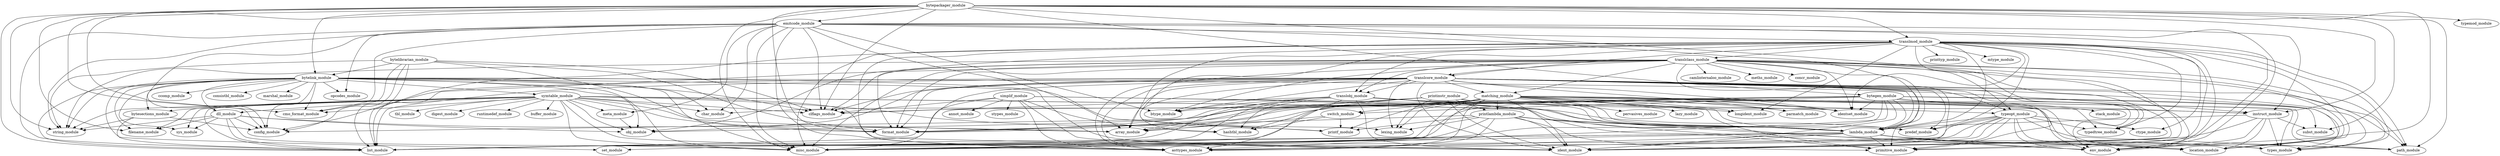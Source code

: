 digraph G {
  buffer_module;
  ident_module;
  typeopt_module;
  translclass_module;
  cmo_format_module;
  bytepackager_module;
  translobj_module;
  set_module;
  env_module;
  typemod_module;
  filename_module;
  list_module;
  asttypes_module;
  ccomp_module;
  parmatch_module;
  char_module;
  symtable_module;
  tbl_module;
  printinstr_module;
  digest_module;
  lambda_module;
  instruct_module;
  obj_module;
  consistbl_module;
  bytesections_module;
  stypes_module;
  hashtbl_module;
  primitive_module;
  camlinternaloo_module;
  printlambda_module;
  matching_module;
  string_module;
  switch_module;
  longident_module;
  printtyp_module;
  pervasives_module;
  format_module;
  typedtree_module;
  opcodes_module;
  btype_module;
  runtimedef_module;
  location_module;
  printf_module;
  lexing_module;
  subst_module;
  array_module;
  bytegen_module;
  clflags_module;
  emitcode_module;
  bytelibrarian_module;
  types_module;
  mtype_module;
  stack_module;
  annot_module;
  predef_module;
  translmod_module;
  bytelink_module;
  sys_module;
  misc_module;
  config_module;
  meta_module;
  ctype_module;
  simplif_module;
  dll_module;
  meths_module;
  marshal_module;
  identset_module;
  translcore_module;
  concr_module;
  path_module;
  lazy_module;
  
  
  typeopt_module -> asttypes_module;
  typeopt_module -> ctype_module;
  typeopt_module -> env_module;
  typeopt_module -> ident_module;
  typeopt_module -> lambda_module;
  typeopt_module -> list_module;
  typeopt_module -> misc_module;
  typeopt_module -> path_module;
  typeopt_module -> predef_module;
  typeopt_module -> primitive_module;
  typeopt_module -> typedtree_module;
  typeopt_module -> types_module;
  translclass_module -> asttypes_module;
  translclass_module -> btype_module;
  translclass_module -> camlinternaloo_module;
  translclass_module -> clflags_module;
  translclass_module -> concr_module;
  translclass_module -> env_module;
  translclass_module -> format_module;
  translclass_module -> ident_module;
  translclass_module -> identset_module;
  translclass_module -> lambda_module;
  translclass_module -> list_module;
  translclass_module -> location_module;
  translclass_module -> matching_module;
  translclass_module -> meths_module;
  translclass_module -> misc_module;
  translclass_module -> obj_module;
  translclass_module -> path_module;
  translclass_module -> string_module;
  translclass_module -> translcore_module;
  translclass_module -> translobj_module;
  translclass_module -> typedtree_module;
  translclass_module -> typeopt_module;
  translclass_module -> types_module;
  bytepackager_module -> bytegen_module;
  bytepackager_module -> bytelink_module;
  bytepackager_module -> clflags_module;
  bytepackager_module -> cmo_format_module;
  bytepackager_module -> config_module;
  bytepackager_module -> emitcode_module;
  bytepackager_module -> env_module;
  bytepackager_module -> filename_module;
  bytepackager_module -> format_module;
  bytepackager_module -> ident_module;
  bytepackager_module -> instruct_module;
  bytepackager_module -> list_module;
  bytepackager_module -> misc_module;
  bytepackager_module -> path_module;
  bytepackager_module -> string_module;
  bytepackager_module -> subst_module;
  bytepackager_module -> translmod_module;
  bytepackager_module -> typemod_module;
  translobj_module -> asttypes_module;
  translobj_module -> btype_module;
  translobj_module -> clflags_module;
  translobj_module -> env_module;
  translobj_module -> hashtbl_module;
  translobj_module -> ident_module;
  translobj_module -> identset_module;
  translobj_module -> lambda_module;
  translobj_module -> list_module;
  translobj_module -> longident_module;
  translobj_module -> misc_module;
  translobj_module -> primitive_module;
  symtable_module -> array_module;
  symtable_module -> asttypes_module;
  symtable_module -> buffer_module;
  symtable_module -> bytesections_module;
  symtable_module -> char_module;
  symtable_module -> clflags_module;
  symtable_module -> cmo_format_module;
  symtable_module -> digest_module;
  symtable_module -> dll_module;
  symtable_module -> filename_module;
  symtable_module -> format_module;
  symtable_module -> ident_module;
  symtable_module -> lambda_module;
  symtable_module -> list_module;
  symtable_module -> meta_module;
  symtable_module -> misc_module;
  symtable_module -> obj_module;
  symtable_module -> predef_module;
  symtable_module -> printf_module;
  symtable_module -> runtimedef_module;
  symtable_module -> string_module;
  symtable_module -> sys_module;
  symtable_module -> tbl_module;
  printinstr_module -> array_module;
  printinstr_module -> format_module;
  printinstr_module -> ident_module;
  printinstr_module -> instruct_module;
  printinstr_module -> lambda_module;
  printinstr_module -> lexing_module;
  printinstr_module -> list_module;
  printinstr_module -> location_module;
  printinstr_module -> printlambda_module;
  lambda_module -> asttypes_module;
  lambda_module -> env_module;
  lambda_module -> ident_module;
  lambda_module -> list_module;
  lambda_module -> location_module;
  lambda_module -> misc_module;
  lambda_module -> path_module;
  lambda_module -> primitive_module;
  lambda_module -> set_module;
  lambda_module -> types_module;
  instruct_module -> env_module;
  instruct_module -> ident_module;
  instruct_module -> lambda_module;
  instruct_module -> location_module;
  instruct_module -> subst_module;
  instruct_module -> types_module;
  bytesections_module -> config_module;
  bytesections_module -> list_module;
  bytesections_module -> string_module;
  printlambda_module -> asttypes_module;
  printlambda_module -> format_module;
  printlambda_module -> ident_module;
  printlambda_module -> lambda_module;
  printlambda_module -> lexing_module;
  printlambda_module -> list_module;
  printlambda_module -> location_module;
  printlambda_module -> primitive_module;
  printlambda_module -> printf_module;
  printlambda_module -> types_module;
  matching_module -> array_module;
  matching_module -> asttypes_module;
  matching_module -> btype_module;
  matching_module -> char_module;
  matching_module -> clflags_module;
  matching_module -> env_module;
  matching_module -> format_module;
  matching_module -> hashtbl_module;
  matching_module -> ident_module;
  matching_module -> identset_module;
  matching_module -> lambda_module;
  matching_module -> lazy_module;
  matching_module -> lexing_module;
  matching_module -> list_module;
  matching_module -> location_module;
  matching_module -> longident_module;
  matching_module -> misc_module;
  matching_module -> obj_module;
  matching_module -> parmatch_module;
  matching_module -> path_module;
  matching_module -> pervasives_module;
  matching_module -> predef_module;
  matching_module -> primitive_module;
  matching_module -> printf_module;
  matching_module -> printlambda_module;
  matching_module -> switch_module;
  matching_module -> typedtree_module;
  matching_module -> typeopt_module;
  matching_module -> types_module;
  switch_module -> array_module;
  switch_module -> hashtbl_module;
  switch_module -> printf_module;
  bytegen_module -> array_module;
  bytegen_module -> asttypes_module;
  bytegen_module -> config_module;
  bytegen_module -> format_module;
  bytegen_module -> ident_module;
  bytegen_module -> identset_module;
  bytegen_module -> instruct_module;
  bytegen_module -> lambda_module;
  bytegen_module -> list_module;
  bytegen_module -> misc_module;
  bytegen_module -> primitive_module;
  bytegen_module -> stack_module;
  bytegen_module -> subst_module;
  bytegen_module -> switch_module;
  bytegen_module -> types_module;
  emitcode_module -> array_module;
  emitcode_module -> asttypes_module;
  emitcode_module -> btype_module;
  emitcode_module -> char_module;
  emitcode_module -> clflags_module;
  emitcode_module -> cmo_format_module;
  emitcode_module -> config_module;
  emitcode_module -> env_module;
  emitcode_module -> instruct_module;
  emitcode_module -> lambda_module;
  emitcode_module -> list_module;
  emitcode_module -> meta_module;
  emitcode_module -> misc_module;
  emitcode_module -> opcodes_module;
  emitcode_module -> primitive_module;
  emitcode_module -> string_module;
  emitcode_module -> translmod_module;
  bytelibrarian_module -> bytelink_module;
  bytelibrarian_module -> clflags_module;
  bytelibrarian_module -> cmo_format_module;
  bytelibrarian_module -> config_module;
  bytelibrarian_module -> format_module;
  bytelibrarian_module -> list_module;
  bytelibrarian_module -> misc_module;
  bytelibrarian_module -> string_module;
  translmod_module -> array_module;
  translmod_module -> asttypes_module;
  translmod_module -> ctype_module;
  translmod_module -> env_module;
  translmod_module -> format_module;
  translmod_module -> ident_module;
  translmod_module -> identset_module;
  translmod_module -> lambda_module;
  translmod_module -> lexing_module;
  translmod_module -> list_module;
  translmod_module -> location_module;
  translmod_module -> longident_module;
  translmod_module -> misc_module;
  translmod_module -> mtype_module;
  translmod_module -> path_module;
  translmod_module -> predef_module;
  translmod_module -> primitive_module;
  translmod_module -> printtyp_module;
  translmod_module -> translclass_module;
  translmod_module -> translcore_module;
  translmod_module -> translobj_module;
  translmod_module -> typedtree_module;
  translmod_module -> types_module;
  bytelink_module -> bytesections_module;
  bytelink_module -> ccomp_module;
  bytelink_module -> char_module;
  bytelink_module -> clflags_module;
  bytelink_module -> cmo_format_module;
  bytelink_module -> config_module;
  bytelink_module -> consistbl_module;
  bytelink_module -> dll_module;
  bytelink_module -> filename_module;
  bytelink_module -> format_module;
  bytelink_module -> ident_module;
  bytelink_module -> instruct_module;
  bytelink_module -> list_module;
  bytelink_module -> marshal_module;
  bytelink_module -> misc_module;
  bytelink_module -> obj_module;
  bytelink_module -> opcodes_module;
  bytelink_module -> printf_module;
  bytelink_module -> set_module;
  bytelink_module -> string_module;
  bytelink_module -> symtable_module;
  bytelink_module -> sys_module;
  meta_module -> obj_module;
  simplif_module -> annot_module;
  simplif_module -> asttypes_module;
  simplif_module -> clflags_module;
  simplif_module -> hashtbl_module;
  simplif_module -> ident_module;
  simplif_module -> identset_module;
  simplif_module -> lambda_module;
  simplif_module -> list_module;
  simplif_module -> stypes_module;
  dll_module -> array_module;
  dll_module -> config_module;
  dll_module -> filename_module;
  dll_module -> list_module;
  dll_module -> misc_module;
  dll_module -> obj_module;
  dll_module -> string_module;
  dll_module -> sys_module;
  translcore_module -> array_module;
  translcore_module -> asttypes_module;
  translcore_module -> btype_module;
  translcore_module -> clflags_module;
  translcore_module -> config_module;
  translcore_module -> env_module;
  translcore_module -> format_module;
  translcore_module -> hashtbl_module;
  translcore_module -> ident_module;
  translcore_module -> identset_module;
  translcore_module -> lambda_module;
  translcore_module -> lexing_module;
  translcore_module -> list_module;
  translcore_module -> location_module;
  translcore_module -> matching_module;
  translcore_module -> misc_module;
  translcore_module -> obj_module;
  translcore_module -> parmatch_module;
  translcore_module -> path_module;
  translcore_module -> predef_module;
  translcore_module -> primitive_module;
  translcore_module -> translobj_module;
  translcore_module -> typedtree_module;
  translcore_module -> typeopt_module;
  translcore_module -> types_module;
  
  }